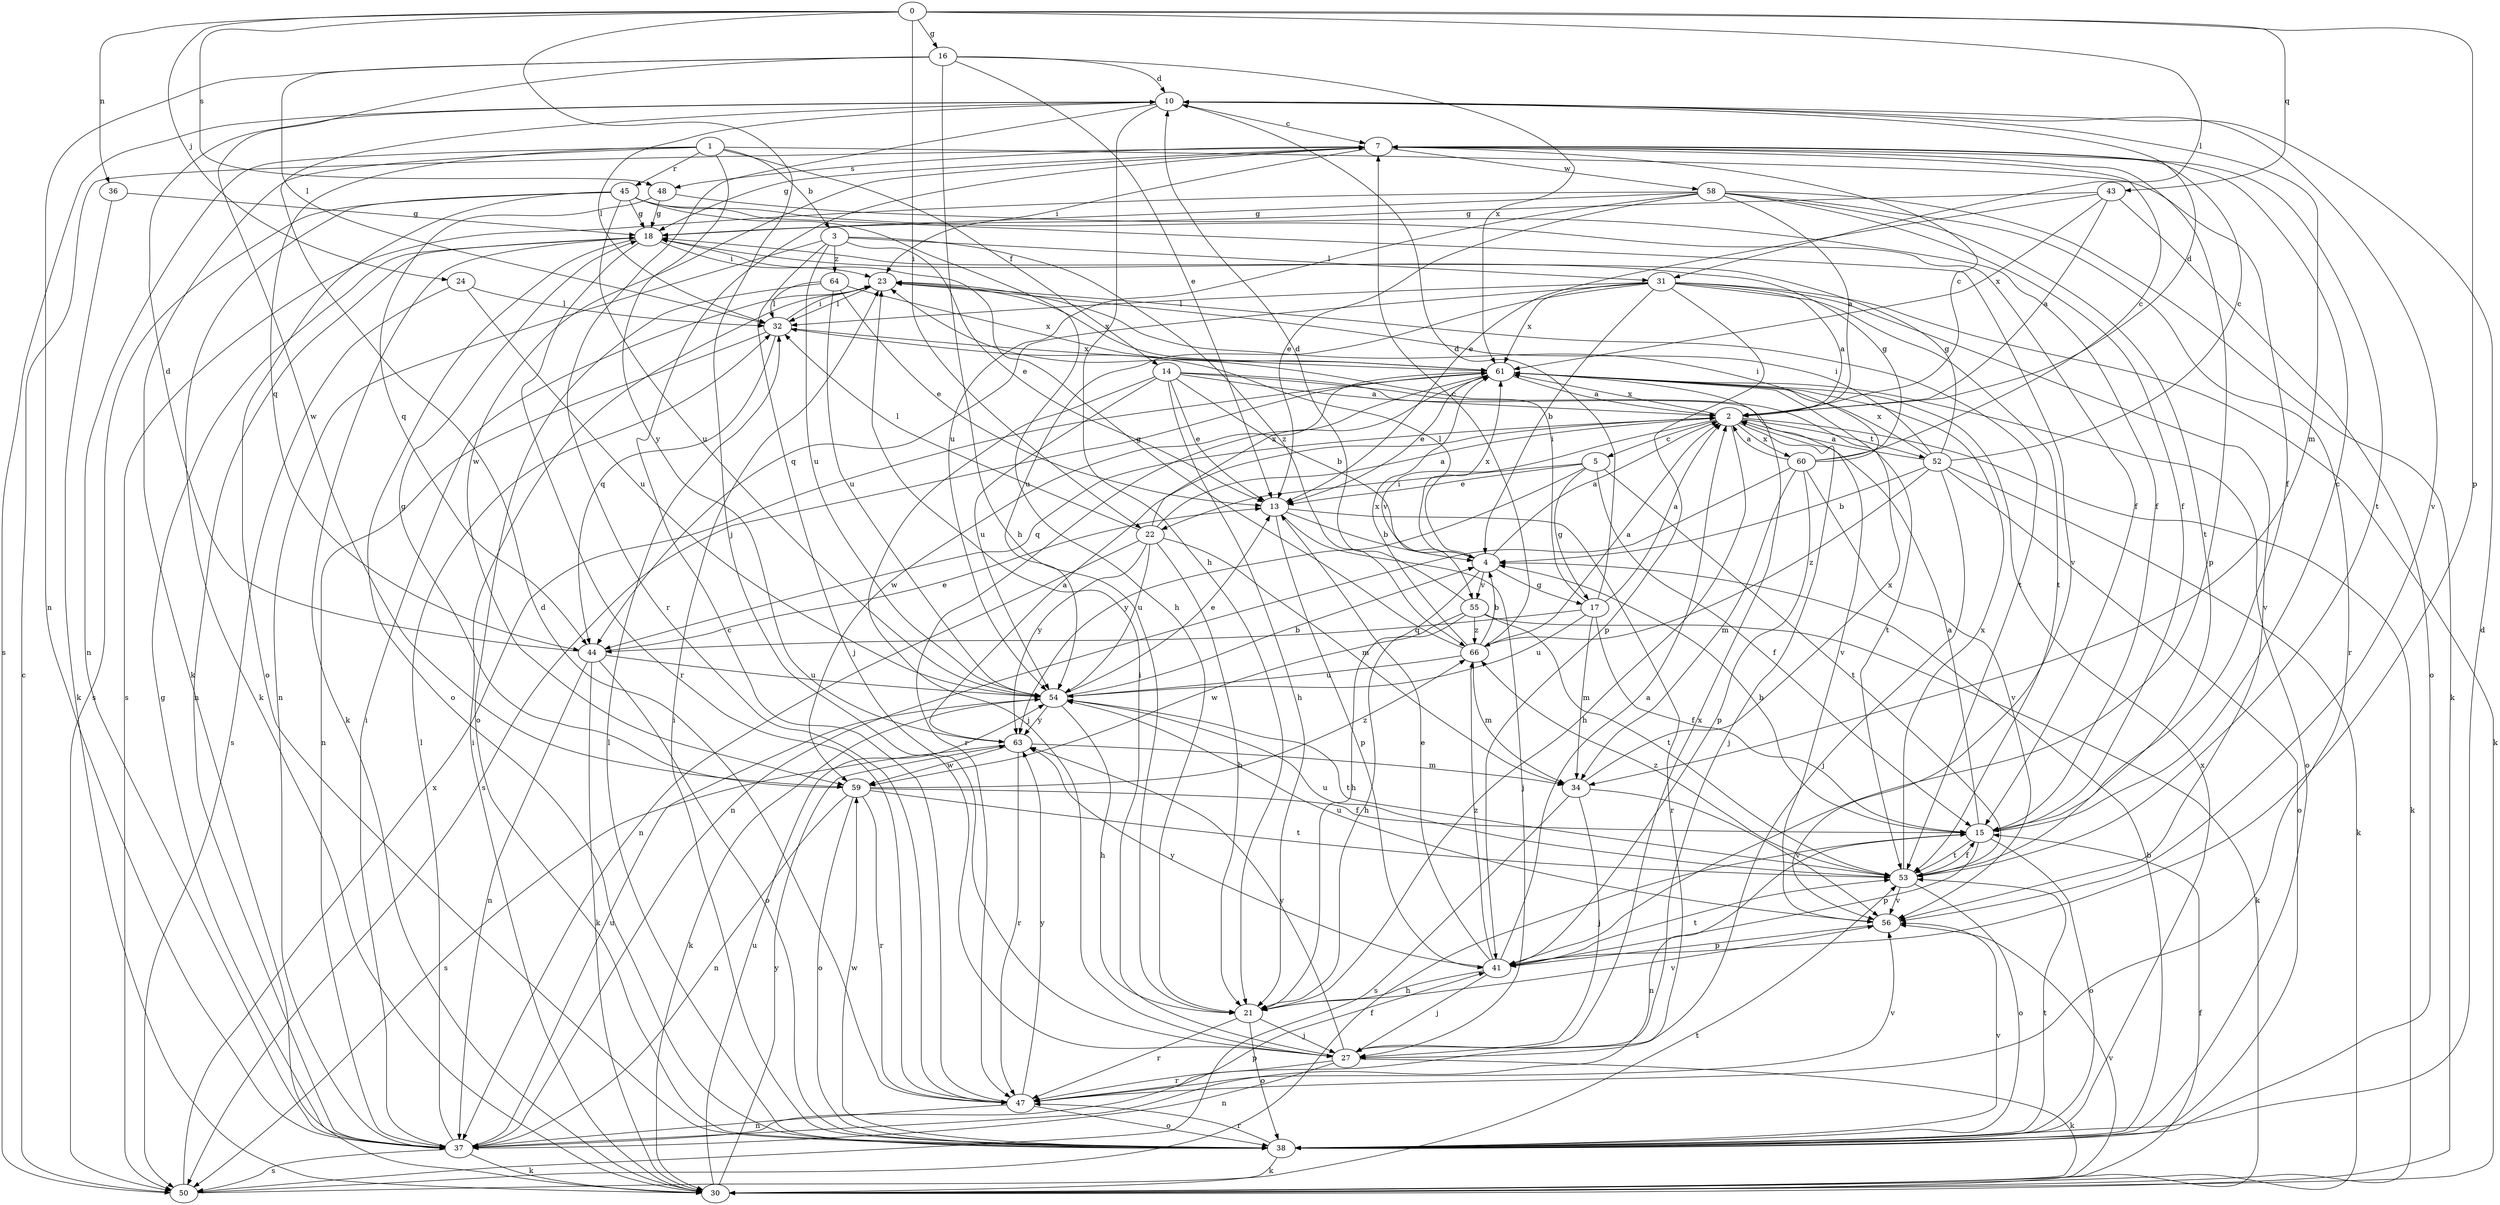 strict digraph  {
0;
1;
2;
3;
4;
5;
7;
10;
13;
14;
15;
16;
17;
18;
21;
22;
23;
24;
27;
30;
31;
32;
34;
36;
37;
38;
41;
43;
44;
45;
47;
48;
50;
52;
53;
54;
55;
56;
58;
59;
60;
61;
63;
64;
66;
0 -> 16  [label=g];
0 -> 22  [label=i];
0 -> 24  [label=j];
0 -> 27  [label=j];
0 -> 31  [label=l];
0 -> 36  [label=n];
0 -> 41  [label=p];
0 -> 43  [label=q];
0 -> 48  [label=s];
1 -> 3  [label=b];
1 -> 14  [label=f];
1 -> 15  [label=f];
1 -> 30  [label=k];
1 -> 37  [label=n];
1 -> 44  [label=q];
1 -> 45  [label=r];
1 -> 63  [label=y];
2 -> 5  [label=c];
2 -> 7  [label=c];
2 -> 10  [label=d];
2 -> 21  [label=h];
2 -> 27  [label=j];
2 -> 30  [label=k];
2 -> 44  [label=q];
2 -> 52  [label=t];
2 -> 55  [label=v];
2 -> 60  [label=x];
2 -> 61  [label=x];
3 -> 13  [label=e];
3 -> 27  [label=j];
3 -> 31  [label=l];
3 -> 37  [label=n];
3 -> 54  [label=u];
3 -> 64  [label=z];
3 -> 66  [label=z];
4 -> 2  [label=a];
4 -> 17  [label=g];
4 -> 21  [label=h];
4 -> 32  [label=l];
4 -> 55  [label=v];
4 -> 61  [label=x];
5 -> 13  [label=e];
5 -> 15  [label=f];
5 -> 17  [label=g];
5 -> 22  [label=i];
5 -> 53  [label=t];
5 -> 63  [label=y];
7 -> 18  [label=g];
7 -> 23  [label=i];
7 -> 41  [label=p];
7 -> 48  [label=s];
7 -> 53  [label=t];
7 -> 58  [label=w];
7 -> 59  [label=w];
10 -> 7  [label=c];
10 -> 21  [label=h];
10 -> 32  [label=l];
10 -> 34  [label=m];
10 -> 47  [label=r];
10 -> 50  [label=s];
10 -> 56  [label=v];
13 -> 4  [label=b];
13 -> 27  [label=j];
13 -> 41  [label=p];
13 -> 47  [label=r];
14 -> 2  [label=a];
14 -> 4  [label=b];
14 -> 13  [label=e];
14 -> 21  [label=h];
14 -> 27  [label=j];
14 -> 53  [label=t];
14 -> 54  [label=u];
14 -> 56  [label=v];
15 -> 2  [label=a];
15 -> 4  [label=b];
15 -> 7  [label=c];
15 -> 37  [label=n];
15 -> 38  [label=o];
15 -> 41  [label=p];
15 -> 53  [label=t];
16 -> 10  [label=d];
16 -> 13  [label=e];
16 -> 21  [label=h];
16 -> 32  [label=l];
16 -> 37  [label=n];
16 -> 59  [label=w];
16 -> 61  [label=x];
17 -> 2  [label=a];
17 -> 10  [label=d];
17 -> 15  [label=f];
17 -> 23  [label=i];
17 -> 34  [label=m];
17 -> 44  [label=q];
17 -> 54  [label=u];
18 -> 23  [label=i];
18 -> 30  [label=k];
18 -> 37  [label=n];
18 -> 38  [label=o];
18 -> 47  [label=r];
21 -> 27  [label=j];
21 -> 38  [label=o];
21 -> 47  [label=r];
21 -> 56  [label=v];
22 -> 2  [label=a];
22 -> 21  [label=h];
22 -> 32  [label=l];
22 -> 34  [label=m];
22 -> 37  [label=n];
22 -> 54  [label=u];
22 -> 61  [label=x];
22 -> 63  [label=y];
23 -> 32  [label=l];
23 -> 53  [label=t];
23 -> 61  [label=x];
24 -> 32  [label=l];
24 -> 50  [label=s];
24 -> 54  [label=u];
27 -> 23  [label=i];
27 -> 30  [label=k];
27 -> 37  [label=n];
27 -> 47  [label=r];
27 -> 61  [label=x];
27 -> 63  [label=y];
30 -> 15  [label=f];
30 -> 23  [label=i];
30 -> 54  [label=u];
30 -> 56  [label=v];
30 -> 63  [label=y];
31 -> 2  [label=a];
31 -> 4  [label=b];
31 -> 30  [label=k];
31 -> 32  [label=l];
31 -> 41  [label=p];
31 -> 44  [label=q];
31 -> 53  [label=t];
31 -> 54  [label=u];
31 -> 56  [label=v];
31 -> 61  [label=x];
32 -> 23  [label=i];
32 -> 37  [label=n];
32 -> 44  [label=q];
32 -> 61  [label=x];
34 -> 27  [label=j];
34 -> 50  [label=s];
34 -> 56  [label=v];
34 -> 61  [label=x];
36 -> 18  [label=g];
36 -> 30  [label=k];
37 -> 18  [label=g];
37 -> 23  [label=i];
37 -> 30  [label=k];
37 -> 32  [label=l];
37 -> 41  [label=p];
37 -> 50  [label=s];
37 -> 54  [label=u];
38 -> 4  [label=b];
38 -> 10  [label=d];
38 -> 23  [label=i];
38 -> 30  [label=k];
38 -> 32  [label=l];
38 -> 47  [label=r];
38 -> 53  [label=t];
38 -> 56  [label=v];
38 -> 59  [label=w];
38 -> 61  [label=x];
41 -> 2  [label=a];
41 -> 13  [label=e];
41 -> 21  [label=h];
41 -> 27  [label=j];
41 -> 53  [label=t];
41 -> 63  [label=y];
41 -> 66  [label=z];
43 -> 2  [label=a];
43 -> 13  [label=e];
43 -> 18  [label=g];
43 -> 38  [label=o];
43 -> 61  [label=x];
44 -> 10  [label=d];
44 -> 13  [label=e];
44 -> 30  [label=k];
44 -> 37  [label=n];
44 -> 38  [label=o];
44 -> 54  [label=u];
45 -> 15  [label=f];
45 -> 18  [label=g];
45 -> 21  [label=h];
45 -> 30  [label=k];
45 -> 38  [label=o];
45 -> 50  [label=s];
45 -> 54  [label=u];
45 -> 56  [label=v];
47 -> 7  [label=c];
47 -> 10  [label=d];
47 -> 37  [label=n];
47 -> 38  [label=o];
47 -> 56  [label=v];
47 -> 63  [label=y];
48 -> 15  [label=f];
48 -> 18  [label=g];
48 -> 44  [label=q];
50 -> 7  [label=c];
50 -> 15  [label=f];
50 -> 53  [label=t];
50 -> 61  [label=x];
52 -> 2  [label=a];
52 -> 4  [label=b];
52 -> 7  [label=c];
52 -> 18  [label=g];
52 -> 23  [label=i];
52 -> 27  [label=j];
52 -> 30  [label=k];
52 -> 38  [label=o];
52 -> 61  [label=x];
52 -> 66  [label=z];
53 -> 15  [label=f];
53 -> 38  [label=o];
53 -> 54  [label=u];
53 -> 56  [label=v];
53 -> 61  [label=x];
53 -> 66  [label=z];
54 -> 4  [label=b];
54 -> 13  [label=e];
54 -> 21  [label=h];
54 -> 30  [label=k];
54 -> 53  [label=t];
54 -> 63  [label=y];
55 -> 10  [label=d];
55 -> 21  [label=h];
55 -> 30  [label=k];
55 -> 53  [label=t];
55 -> 59  [label=w];
55 -> 66  [label=z];
56 -> 41  [label=p];
56 -> 54  [label=u];
58 -> 2  [label=a];
58 -> 13  [label=e];
58 -> 15  [label=f];
58 -> 18  [label=g];
58 -> 30  [label=k];
58 -> 47  [label=r];
58 -> 50  [label=s];
58 -> 53  [label=t];
58 -> 54  [label=u];
59 -> 15  [label=f];
59 -> 18  [label=g];
59 -> 37  [label=n];
59 -> 38  [label=o];
59 -> 47  [label=r];
59 -> 53  [label=t];
59 -> 66  [label=z];
60 -> 2  [label=a];
60 -> 7  [label=c];
60 -> 18  [label=g];
60 -> 23  [label=i];
60 -> 34  [label=m];
60 -> 37  [label=n];
60 -> 41  [label=p];
60 -> 56  [label=v];
61 -> 2  [label=a];
61 -> 13  [label=e];
61 -> 38  [label=o];
61 -> 47  [label=r];
61 -> 50  [label=s];
61 -> 59  [label=w];
63 -> 2  [label=a];
63 -> 34  [label=m];
63 -> 47  [label=r];
63 -> 50  [label=s];
63 -> 59  [label=w];
64 -> 13  [label=e];
64 -> 32  [label=l];
64 -> 38  [label=o];
64 -> 54  [label=u];
64 -> 61  [label=x];
66 -> 2  [label=a];
66 -> 4  [label=b];
66 -> 7  [label=c];
66 -> 18  [label=g];
66 -> 34  [label=m];
66 -> 54  [label=u];
66 -> 61  [label=x];
}
